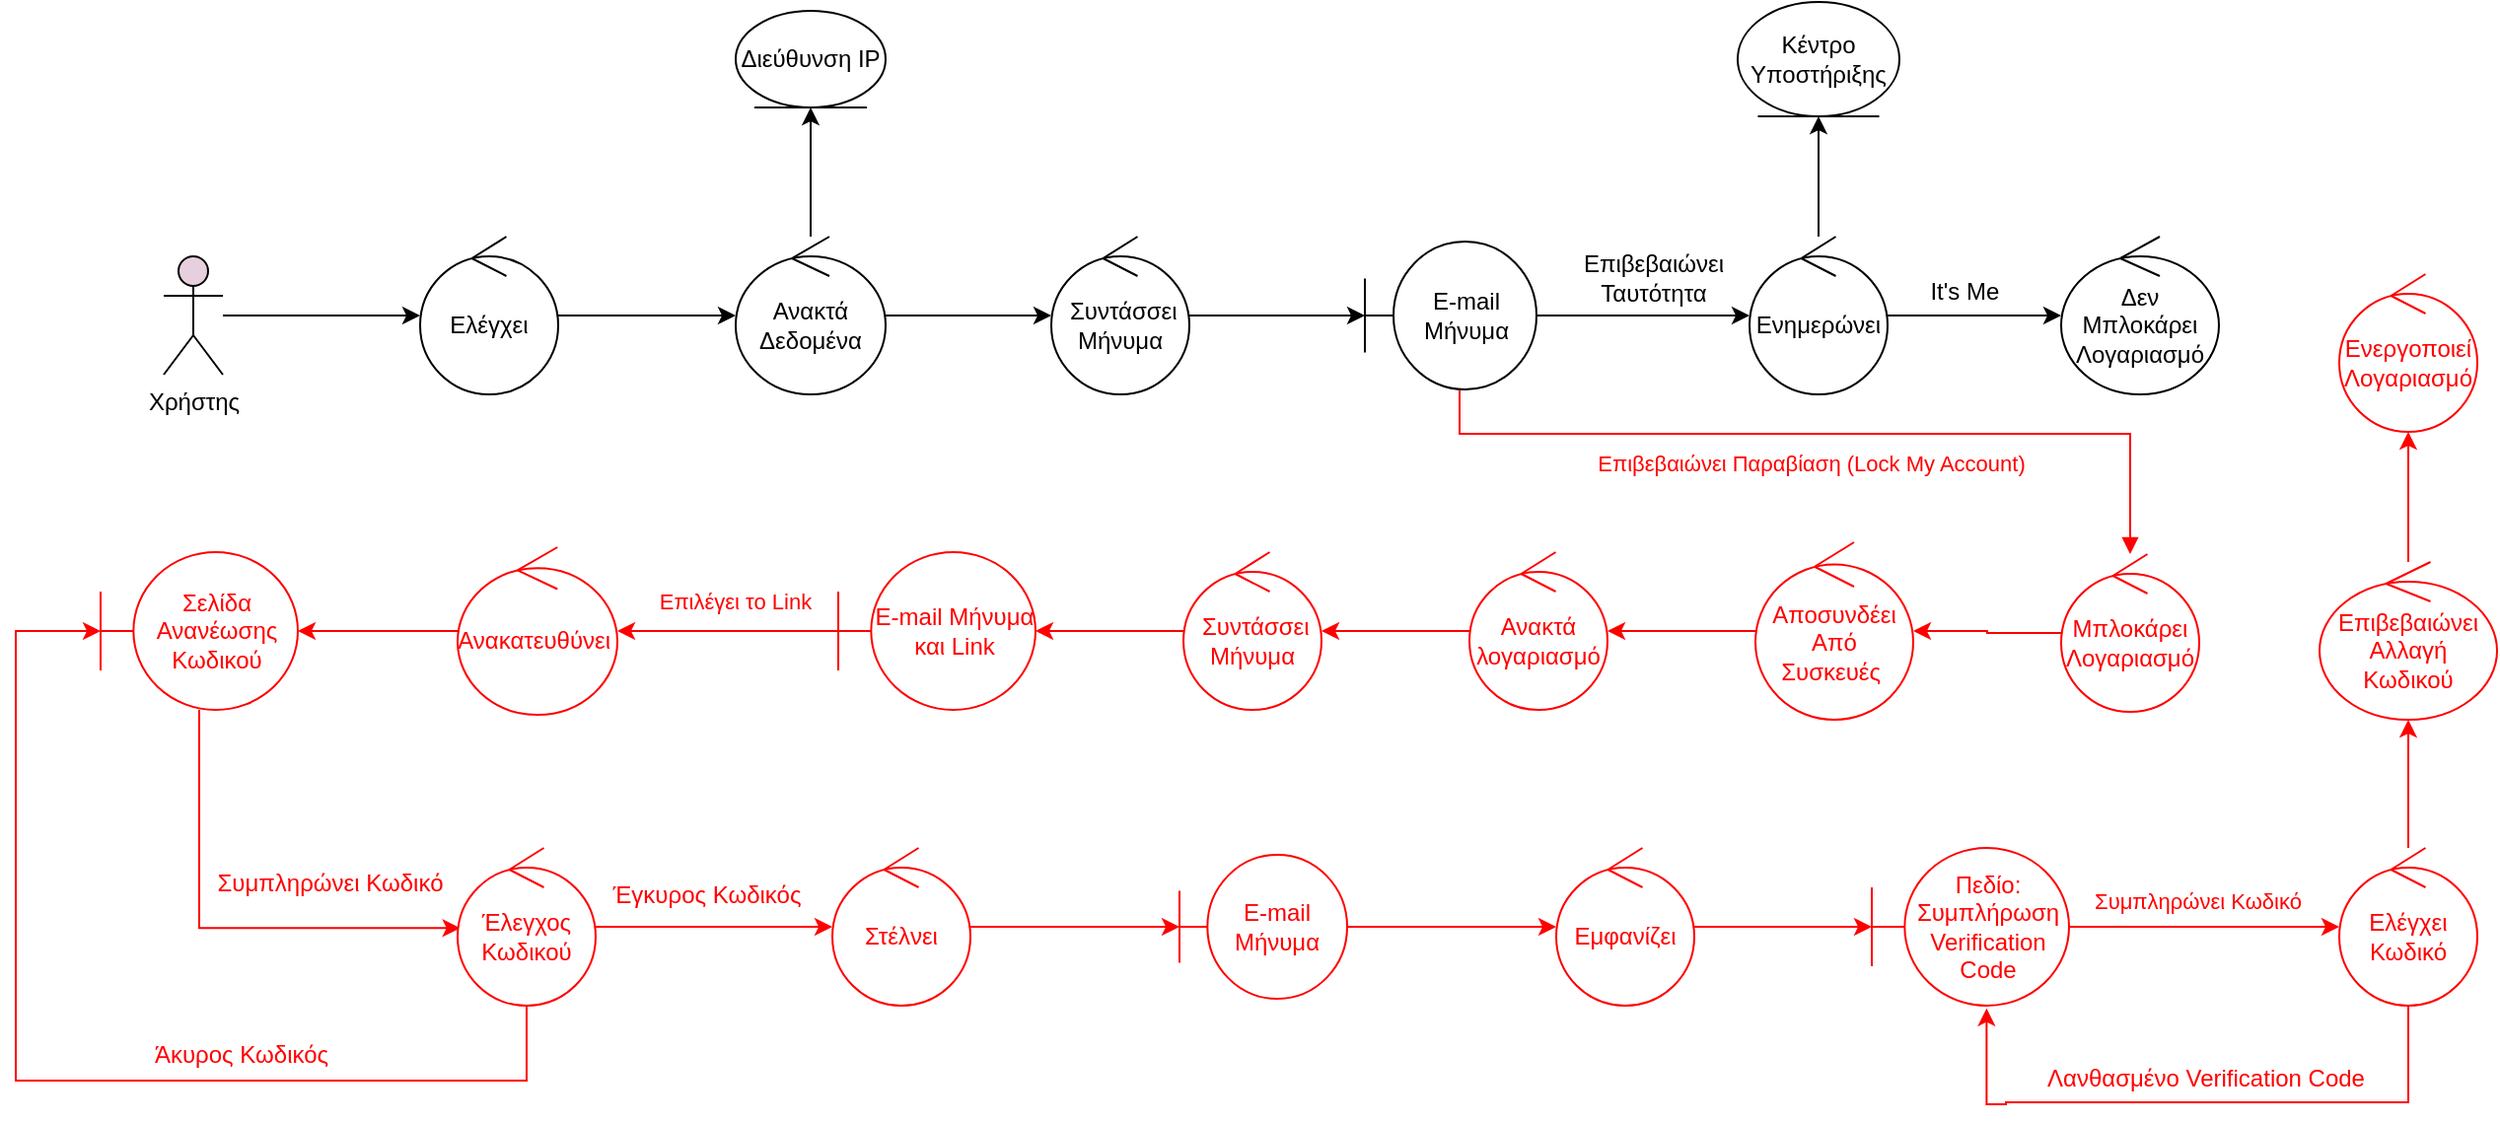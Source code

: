 <mxfile version="19.0.1" type="device"><diagram id="oQ6S-jpDpt1baX3qbN0C" name="Page-1"><mxGraphModel dx="1589" dy="888" grid="0" gridSize="10" guides="1" tooltips="1" connect="1" arrows="1" fold="1" page="0" pageScale="1" pageWidth="827" pageHeight="1169" math="0" shadow="0"><root><mxCell id="0"/><mxCell id="1" parent="0"/><mxCell id="LzJlQbJh16sx-IcuWloQ-4" value="" style="edgeStyle=orthogonalEdgeStyle;rounded=0;orthogonalLoop=1;jettySize=auto;html=1;" parent="1" source="LzJlQbJh16sx-IcuWloQ-1" target="LzJlQbJh16sx-IcuWloQ-2" edge="1"><mxGeometry relative="1" as="geometry"/></mxCell><mxCell id="LzJlQbJh16sx-IcuWloQ-1" value="Χρήστης&lt;br&gt;" style="shape=umlActor;verticalLabelPosition=bottom;verticalAlign=top;html=1;fillColor=#E6D0DE;" parent="1" vertex="1"><mxGeometry x="100" y="210" width="30" height="60" as="geometry"/></mxCell><mxCell id="LzJlQbJh16sx-IcuWloQ-6" value="" style="edgeStyle=orthogonalEdgeStyle;rounded=0;orthogonalLoop=1;jettySize=auto;html=1;" parent="1" source="LzJlQbJh16sx-IcuWloQ-2" target="LzJlQbJh16sx-IcuWloQ-5" edge="1"><mxGeometry relative="1" as="geometry"/></mxCell><mxCell id="LzJlQbJh16sx-IcuWloQ-2" value="Ελέγχει" style="ellipse;shape=umlControl;whiteSpace=wrap;html=1;" parent="1" vertex="1"><mxGeometry x="230" y="200" width="70" height="80" as="geometry"/></mxCell><mxCell id="LzJlQbJh16sx-IcuWloQ-14" value="" style="edgeStyle=orthogonalEdgeStyle;rounded=0;orthogonalLoop=1;jettySize=auto;html=1;" parent="1" source="LzJlQbJh16sx-IcuWloQ-3" target="LzJlQbJh16sx-IcuWloQ-13" edge="1"><mxGeometry relative="1" as="geometry"/></mxCell><mxCell id="LzJlQbJh16sx-IcuWloQ-3" value="E-mail Μήνυμα" style="shape=umlBoundary;whiteSpace=wrap;html=1;" parent="1" vertex="1"><mxGeometry x="709" y="202.5" width="87" height="75" as="geometry"/></mxCell><mxCell id="LzJlQbJh16sx-IcuWloQ-9" value="" style="edgeStyle=orthogonalEdgeStyle;rounded=0;orthogonalLoop=1;jettySize=auto;html=1;" parent="1" source="LzJlQbJh16sx-IcuWloQ-5" target="LzJlQbJh16sx-IcuWloQ-8" edge="1"><mxGeometry relative="1" as="geometry"/></mxCell><mxCell id="LzJlQbJh16sx-IcuWloQ-10" value="" style="edgeStyle=orthogonalEdgeStyle;rounded=0;orthogonalLoop=1;jettySize=auto;html=1;" parent="1" source="LzJlQbJh16sx-IcuWloQ-5" target="LzJlQbJh16sx-IcuWloQ-7" edge="1"><mxGeometry relative="1" as="geometry"/></mxCell><mxCell id="LzJlQbJh16sx-IcuWloQ-5" value="Ανακτά Δεδομένα" style="ellipse;shape=umlControl;whiteSpace=wrap;html=1;" parent="1" vertex="1"><mxGeometry x="390" y="200" width="76" height="80" as="geometry"/></mxCell><mxCell id="LzJlQbJh16sx-IcuWloQ-11" value="" style="edgeStyle=orthogonalEdgeStyle;rounded=0;orthogonalLoop=1;jettySize=auto;html=1;" parent="1" source="LzJlQbJh16sx-IcuWloQ-7" target="LzJlQbJh16sx-IcuWloQ-3" edge="1"><mxGeometry relative="1" as="geometry"/></mxCell><mxCell id="LzJlQbJh16sx-IcuWloQ-7" value="&amp;nbsp;Συντάσσει Μήνυμα" style="ellipse;shape=umlControl;whiteSpace=wrap;html=1;" parent="1" vertex="1"><mxGeometry x="550" y="200" width="70" height="80" as="geometry"/></mxCell><mxCell id="LzJlQbJh16sx-IcuWloQ-8" value="Διεύθυνση IP" style="ellipse;shape=umlEntity;whiteSpace=wrap;html=1;" parent="1" vertex="1"><mxGeometry x="390" y="85.5" width="76" height="49" as="geometry"/></mxCell><mxCell id="LzJlQbJh16sx-IcuWloQ-16" value="" style="edgeStyle=orthogonalEdgeStyle;rounded=0;orthogonalLoop=1;jettySize=auto;html=1;" parent="1" source="LzJlQbJh16sx-IcuWloQ-13" target="LzJlQbJh16sx-IcuWloQ-15" edge="1"><mxGeometry relative="1" as="geometry"/></mxCell><mxCell id="LzJlQbJh16sx-IcuWloQ-18" value="" style="edgeStyle=orthogonalEdgeStyle;rounded=0;orthogonalLoop=1;jettySize=auto;html=1;" parent="1" source="LzJlQbJh16sx-IcuWloQ-13" target="LzJlQbJh16sx-IcuWloQ-17" edge="1"><mxGeometry relative="1" as="geometry"/></mxCell><mxCell id="LzJlQbJh16sx-IcuWloQ-13" value="Ενημερώνει" style="ellipse;shape=umlControl;whiteSpace=wrap;html=1;" parent="1" vertex="1"><mxGeometry x="904" y="200" width="70" height="80" as="geometry"/></mxCell><mxCell id="LzJlQbJh16sx-IcuWloQ-15" value="Κέντρο Υποστήριξης" style="ellipse;shape=umlEntity;whiteSpace=wrap;html=1;" parent="1" vertex="1"><mxGeometry x="898" y="81" width="82" height="58" as="geometry"/></mxCell><mxCell id="LzJlQbJh16sx-IcuWloQ-17" value="Δεν Μπλοκάρει Λογαριασμό" style="ellipse;shape=umlControl;whiteSpace=wrap;html=1;" parent="1" vertex="1"><mxGeometry x="1062" y="200" width="80" height="80" as="geometry"/></mxCell><mxCell id="LzJlQbJh16sx-IcuWloQ-22" value="&lt;font color=&quot;#000000&quot;&gt;&amp;nbsp;It's Me&lt;/font&gt;" style="text;html=1;align=center;verticalAlign=middle;resizable=0;points=[];autosize=1;strokeColor=none;fillColor=none;fontColor=#FF0000;" parent="1" vertex="1"><mxGeometry x="987" y="219" width="48" height="18" as="geometry"/></mxCell><mxCell id="LzJlQbJh16sx-IcuWloQ-23" value="" style="html=1;verticalAlign=bottom;endArrow=block;rounded=0;fontColor=#FF0000;strokeColor=#FF0000;" parent="1" target="LzJlQbJh16sx-IcuWloQ-24" edge="1"><mxGeometry x="0.353" width="80" relative="1" as="geometry"><mxPoint x="757" y="278" as="sourcePoint"/><mxPoint x="1020" y="360" as="targetPoint"/><Array as="points"><mxPoint x="757" y="300"/><mxPoint x="1097" y="300"/></Array><mxPoint as="offset"/></mxGeometry></mxCell><mxCell id="LzJlQbJh16sx-IcuWloQ-26" value="" style="edgeStyle=orthogonalEdgeStyle;rounded=0;orthogonalLoop=1;jettySize=auto;html=1;fontColor=#000000;strokeColor=#FF0000;" parent="1" source="LzJlQbJh16sx-IcuWloQ-24" target="LzJlQbJh16sx-IcuWloQ-25" edge="1"><mxGeometry relative="1" as="geometry"/></mxCell><mxCell id="LzJlQbJh16sx-IcuWloQ-24" value="Μπλοκάρει Λογαριασμό" style="ellipse;shape=umlControl;whiteSpace=wrap;html=1;fontColor=#FF0000;strokeColor=#FF0000;" parent="1" vertex="1"><mxGeometry x="1062" y="361" width="70" height="80" as="geometry"/></mxCell><mxCell id="LzJlQbJh16sx-IcuWloQ-28" value="" style="edgeStyle=orthogonalEdgeStyle;rounded=0;orthogonalLoop=1;jettySize=auto;html=1;fontColor=#000000;strokeColor=#FF0000;" parent="1" source="LzJlQbJh16sx-IcuWloQ-25" target="LzJlQbJh16sx-IcuWloQ-27" edge="1"><mxGeometry relative="1" as="geometry"/></mxCell><mxCell id="LzJlQbJh16sx-IcuWloQ-25" value="&lt;font color=&quot;#ff0000&quot;&gt;Αποσυνδέει Από Συσκευές&amp;nbsp;&lt;/font&gt;" style="ellipse;shape=umlControl;whiteSpace=wrap;html=1;fontColor=#000000;strokeColor=#FF0000;" parent="1" vertex="1"><mxGeometry x="907" y="355" width="80" height="90" as="geometry"/></mxCell><mxCell id="LzJlQbJh16sx-IcuWloQ-31" value="" style="edgeStyle=orthogonalEdgeStyle;rounded=0;orthogonalLoop=1;jettySize=auto;html=1;fontColor=#000000;strokeColor=#FF0000;" parent="1" source="LzJlQbJh16sx-IcuWloQ-27" target="LzJlQbJh16sx-IcuWloQ-29" edge="1"><mxGeometry relative="1" as="geometry"/></mxCell><mxCell id="LzJlQbJh16sx-IcuWloQ-27" value="&lt;font color=&quot;#ff0000&quot;&gt;Ανακτά λογαριασμό&lt;/font&gt;" style="ellipse;shape=umlControl;whiteSpace=wrap;html=1;fontColor=#000000;strokeColor=#FF0000;" parent="1" vertex="1"><mxGeometry x="762" y="360" width="70" height="80" as="geometry"/></mxCell><mxCell id="LzJlQbJh16sx-IcuWloQ-32" value="" style="edgeStyle=orthogonalEdgeStyle;rounded=0;orthogonalLoop=1;jettySize=auto;html=1;fontColor=#000000;strokeColor=#FF0000;" parent="1" source="LzJlQbJh16sx-IcuWloQ-29" target="LzJlQbJh16sx-IcuWloQ-30" edge="1"><mxGeometry relative="1" as="geometry"/></mxCell><mxCell id="LzJlQbJh16sx-IcuWloQ-29" value="&lt;font color=&quot;#ff0000&quot;&gt;&amp;nbsp;Συντάσσει Μήνυμα&lt;/font&gt;" style="ellipse;shape=umlControl;whiteSpace=wrap;html=1;strokeColor=#FF0000;" parent="1" vertex="1"><mxGeometry x="617" y="360" width="70" height="80" as="geometry"/></mxCell><mxCell id="LzJlQbJh16sx-IcuWloQ-35" value="" style="edgeStyle=orthogonalEdgeStyle;rounded=0;orthogonalLoop=1;jettySize=auto;html=1;fontColor=#FF0000;strokeColor=#FF0000;" parent="1" source="LzJlQbJh16sx-IcuWloQ-30" target="LzJlQbJh16sx-IcuWloQ-34" edge="1"><mxGeometry relative="1" as="geometry"/></mxCell><mxCell id="LzJlQbJh16sx-IcuWloQ-30" value="&lt;font color=&quot;#ff0000&quot;&gt;E-mail Μήνυμα και Link&lt;/font&gt;" style="shape=umlBoundary;whiteSpace=wrap;html=1;strokeColor=#FF0000;" parent="1" vertex="1"><mxGeometry x="442" y="360" width="100" height="80" as="geometry"/></mxCell><mxCell id="LzJlQbJh16sx-IcuWloQ-37" value="" style="edgeStyle=orthogonalEdgeStyle;rounded=0;orthogonalLoop=1;jettySize=auto;html=1;fontColor=#FF0000;strokeColor=#FF0000;" parent="1" source="LzJlQbJh16sx-IcuWloQ-34" target="LzJlQbJh16sx-IcuWloQ-36" edge="1"><mxGeometry relative="1" as="geometry"/></mxCell><mxCell id="LzJlQbJh16sx-IcuWloQ-34" value="Ανακατευθύνει&amp;nbsp;" style="ellipse;shape=umlControl;whiteSpace=wrap;html=1;fontColor=#FF0000;strokeColor=#FF0000;" parent="1" vertex="1"><mxGeometry x="249" y="357.5" width="81" height="85" as="geometry"/></mxCell><mxCell id="LzJlQbJh16sx-IcuWloQ-40" value="" style="edgeStyle=orthogonalEdgeStyle;rounded=0;orthogonalLoop=1;jettySize=auto;html=1;fontColor=#FF0000;strokeColor=#FF0000;entryX=0.019;entryY=0.508;entryDx=0;entryDy=0;entryPerimeter=0;" parent="1" source="LzJlQbJh16sx-IcuWloQ-36" target="LzJlQbJh16sx-IcuWloQ-39" edge="1"><mxGeometry relative="1" as="geometry"><Array as="points"><mxPoint x="118" y="550"/></Array></mxGeometry></mxCell><mxCell id="LzJlQbJh16sx-IcuWloQ-36" value="Σελίδα Ανανέωσης Κωδικού" style="shape=umlBoundary;whiteSpace=wrap;html=1;fontColor=#FF0000;strokeColor=#FF0000;" parent="1" vertex="1"><mxGeometry x="68" y="360" width="100" height="80" as="geometry"/></mxCell><mxCell id="LzJlQbJh16sx-IcuWloQ-45" value="" style="edgeStyle=orthogonalEdgeStyle;rounded=0;orthogonalLoop=1;jettySize=auto;html=1;fontColor=#FF0000;strokeColor=#FF0000;" parent="1" source="LzJlQbJh16sx-IcuWloQ-39" target="LzJlQbJh16sx-IcuWloQ-44" edge="1"><mxGeometry relative="1" as="geometry"/></mxCell><mxCell id="86RBVydM5CJ-hoENjwUg-11" value="" style="edgeStyle=orthogonalEdgeStyle;rounded=0;orthogonalLoop=1;jettySize=auto;html=1;fontColor=#FF0000;strokeColor=#FF0000;" parent="1" source="LzJlQbJh16sx-IcuWloQ-39" target="LzJlQbJh16sx-IcuWloQ-36" edge="1"><mxGeometry relative="1" as="geometry"><Array as="points"><mxPoint x="284" y="628"/><mxPoint x="25" y="628"/><mxPoint x="25" y="400"/></Array></mxGeometry></mxCell><mxCell id="LzJlQbJh16sx-IcuWloQ-39" value="Έλεγχος Κωδικού" style="ellipse;shape=umlControl;whiteSpace=wrap;html=1;fontColor=#FF0000;strokeColor=#FF0000;" parent="1" vertex="1"><mxGeometry x="249" y="510" width="70" height="80" as="geometry"/></mxCell><mxCell id="LzJlQbJh16sx-IcuWloQ-42" value="Συμπληρώνει Κωδικό" style="text;html=1;align=center;verticalAlign=middle;resizable=0;points=[];autosize=1;strokeColor=none;fillColor=none;fontColor=#FF0000;" parent="1" vertex="1"><mxGeometry x="121" y="519" width="125" height="18" as="geometry"/></mxCell><mxCell id="LzJlQbJh16sx-IcuWloQ-47" value="" style="edgeStyle=orthogonalEdgeStyle;rounded=0;orthogonalLoop=1;jettySize=auto;html=1;fontColor=#FF0000;strokeColor=#FF0000;" parent="1" source="LzJlQbJh16sx-IcuWloQ-44" target="LzJlQbJh16sx-IcuWloQ-46" edge="1"><mxGeometry relative="1" as="geometry"/></mxCell><mxCell id="LzJlQbJh16sx-IcuWloQ-44" value="Στέλνει" style="ellipse;shape=umlControl;whiteSpace=wrap;html=1;fontColor=#FF0000;strokeColor=#FF0000;" parent="1" vertex="1"><mxGeometry x="439" y="510" width="70" height="80" as="geometry"/></mxCell><mxCell id="LzJlQbJh16sx-IcuWloQ-49" value="" style="edgeStyle=orthogonalEdgeStyle;rounded=0;orthogonalLoop=1;jettySize=auto;html=1;fontColor=#FF0000;strokeColor=#FF0000;" parent="1" source="LzJlQbJh16sx-IcuWloQ-46" target="LzJlQbJh16sx-IcuWloQ-48" edge="1"><mxGeometry relative="1" as="geometry"/></mxCell><mxCell id="LzJlQbJh16sx-IcuWloQ-46" value="E-mail Μήνυμα" style="shape=umlBoundary;whiteSpace=wrap;html=1;fontColor=#FF0000;strokeColor=#FF0000;" parent="1" vertex="1"><mxGeometry x="615" y="513.5" width="85" height="73" as="geometry"/></mxCell><mxCell id="LzJlQbJh16sx-IcuWloQ-51" value="" style="edgeStyle=orthogonalEdgeStyle;rounded=0;orthogonalLoop=1;jettySize=auto;html=1;fontColor=#FF0000;strokeColor=#FF0000;" parent="1" source="LzJlQbJh16sx-IcuWloQ-48" target="LzJlQbJh16sx-IcuWloQ-50" edge="1"><mxGeometry relative="1" as="geometry"/></mxCell><mxCell id="LzJlQbJh16sx-IcuWloQ-48" value="Εμφανίζει" style="ellipse;shape=umlControl;whiteSpace=wrap;html=1;fontColor=#FF0000;strokeColor=#FF0000;" parent="1" vertex="1"><mxGeometry x="806" y="510" width="70" height="80" as="geometry"/></mxCell><mxCell id="LzJlQbJh16sx-IcuWloQ-54" value="" style="edgeStyle=orthogonalEdgeStyle;rounded=0;orthogonalLoop=1;jettySize=auto;html=1;fontColor=#FF0000;strokeColor=#FF0000;" parent="1" source="LzJlQbJh16sx-IcuWloQ-50" target="LzJlQbJh16sx-IcuWloQ-53" edge="1"><mxGeometry relative="1" as="geometry"><mxPoint x="1172.529" y="689.0" as="sourcePoint"/></mxGeometry></mxCell><mxCell id="LzJlQbJh16sx-IcuWloQ-50" value="&lt;span style=&quot;color: rgb(255 , 0 , 0)&quot;&gt;Πεδίο:&lt;/span&gt;&lt;br style=&quot;color: rgb(255 , 0 , 0)&quot;&gt;&lt;span style=&quot;color: rgb(255 , 0 , 0)&quot;&gt;Συμπλήρωση Verification Code&lt;/span&gt;" style="shape=umlBoundary;whiteSpace=wrap;html=1;strokeColor=#FF0000;" parent="1" vertex="1"><mxGeometry x="966" y="510" width="100" height="80" as="geometry"/></mxCell><mxCell id="LzJlQbJh16sx-IcuWloQ-56" value="" style="edgeStyle=orthogonalEdgeStyle;rounded=0;orthogonalLoop=1;jettySize=auto;html=1;fontColor=#FF0000;strokeColor=#FF0000;" parent="1" source="LzJlQbJh16sx-IcuWloQ-53" target="LzJlQbJh16sx-IcuWloQ-55" edge="1"><mxGeometry relative="1" as="geometry"/></mxCell><mxCell id="86RBVydM5CJ-hoENjwUg-14" style="edgeStyle=orthogonalEdgeStyle;rounded=0;orthogonalLoop=1;jettySize=auto;html=1;fontColor=#FF0000;strokeColor=#FF0000;entryX=0.582;entryY=1.017;entryDx=0;entryDy=0;entryPerimeter=0;" parent="1" source="LzJlQbJh16sx-IcuWloQ-53" target="LzJlQbJh16sx-IcuWloQ-50" edge="1"><mxGeometry relative="1" as="geometry"><Array as="points"><mxPoint x="1238" y="639"/><mxPoint x="1034" y="639"/><mxPoint x="1024" y="640"/></Array></mxGeometry></mxCell><mxCell id="LzJlQbJh16sx-IcuWloQ-53" value="Ελέγχει Κωδικό" style="ellipse;shape=umlControl;whiteSpace=wrap;html=1;fontColor=#FF0000;strokeColor=#FF0000;" parent="1" vertex="1"><mxGeometry x="1203" y="510" width="70" height="80" as="geometry"/></mxCell><mxCell id="LzJlQbJh16sx-IcuWloQ-58" value="" style="edgeStyle=orthogonalEdgeStyle;rounded=0;orthogonalLoop=1;jettySize=auto;html=1;fontColor=#FF0000;strokeColor=#FF0000;" parent="1" source="LzJlQbJh16sx-IcuWloQ-55" target="LzJlQbJh16sx-IcuWloQ-57" edge="1"><mxGeometry relative="1" as="geometry"/></mxCell><mxCell id="LzJlQbJh16sx-IcuWloQ-55" value="Επιβεβαιώνει Αλλαγή Κωδικού" style="ellipse;shape=umlControl;whiteSpace=wrap;html=1;fontColor=#FF0000;strokeColor=#FF0000;" parent="1" vertex="1"><mxGeometry x="1193" y="365" width="90" height="80" as="geometry"/></mxCell><mxCell id="LzJlQbJh16sx-IcuWloQ-57" value="Ενεργοποιεί Λογαριασμό" style="ellipse;shape=umlControl;whiteSpace=wrap;html=1;fontColor=#FF0000;strokeColor=#FF0000;" parent="1" vertex="1"><mxGeometry x="1203" y="219" width="70" height="80" as="geometry"/></mxCell><mxCell id="86RBVydM5CJ-hoENjwUg-1" value="&lt;font color=&quot;#000000&quot;&gt;Επιβεβαιώνει &lt;br&gt;Ταυτότητα&lt;/font&gt;" style="text;html=1;align=center;verticalAlign=middle;resizable=0;points=[];autosize=1;strokeColor=none;fillColor=none;fontColor=#FF0000;" parent="1" vertex="1"><mxGeometry x="814" y="205" width="81" height="32" as="geometry"/></mxCell><mxCell id="86RBVydM5CJ-hoENjwUg-2" value="&lt;span style=&quot;color: rgb(255, 0, 0); font-size: 11px;&quot;&gt;Επιβεβαιώνει Παραβίαση (Lock My Account)&lt;/span&gt;" style="text;html=1;align=center;verticalAlign=middle;resizable=0;points=[];autosize=1;strokeColor=none;fillColor=none;fontColor=#000000;" parent="1" vertex="1"><mxGeometry x="821.5" y="305" width="227" height="19" as="geometry"/></mxCell><mxCell id="86RBVydM5CJ-hoENjwUg-5" value="&lt;span style=&quot;color: rgb(255, 0, 0); font-size: 11px;&quot;&gt;Επιλέγει το Link&amp;nbsp;&lt;/span&gt;" style="text;html=1;align=center;verticalAlign=middle;resizable=0;points=[];autosize=1;strokeColor=none;fillColor=none;fontColor=#000000;" parent="1" vertex="1"><mxGeometry x="346" y="375" width="90" height="19" as="geometry"/></mxCell><mxCell id="86RBVydM5CJ-hoENjwUg-7" value="&lt;span style=&quot;color: rgb(255, 0, 0); font-size: 11px;&quot;&gt;Συμπληρώνει Κωδικό&lt;/span&gt;" style="text;html=1;align=center;verticalAlign=middle;resizable=0;points=[];autosize=1;strokeColor=none;fillColor=none;fontColor=#000000;" parent="1" vertex="1"><mxGeometry x="1073" y="527" width="115" height="19" as="geometry"/></mxCell><mxCell id="86RBVydM5CJ-hoENjwUg-10" value="&lt;font color=&quot;#ff0000&quot;&gt;Έγκυρος Κωδικός&lt;/font&gt;" style="text;html=1;align=center;verticalAlign=middle;resizable=0;points=[];autosize=1;strokeColor=none;fillColor=none;fontColor=#000000;" parent="1" vertex="1"><mxGeometry x="322" y="525" width="105" height="18" as="geometry"/></mxCell><mxCell id="86RBVydM5CJ-hoENjwUg-13" value="Άκυρος Κωδικός" style="text;html=1;align=center;verticalAlign=middle;resizable=0;points=[];autosize=1;strokeColor=none;fillColor=none;fontColor=#FF0000;" parent="1" vertex="1"><mxGeometry x="90" y="606" width="98" height="18" as="geometry"/></mxCell><mxCell id="86RBVydM5CJ-hoENjwUg-15" value="Λανθασμένο Verification Code" style="text;html=1;align=center;verticalAlign=middle;resizable=0;points=[];autosize=1;strokeColor=none;fillColor=none;fontColor=#FF0000;" parent="1" vertex="1"><mxGeometry x="1049" y="618" width="171" height="18" as="geometry"/></mxCell></root></mxGraphModel></diagram></mxfile>